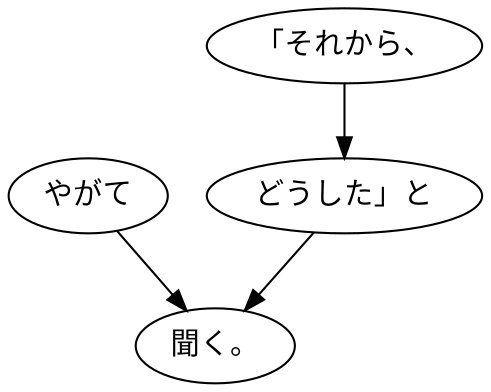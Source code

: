 digraph graph1764 {
	node0 [label="やがて"];
	node1 [label="「それから、"];
	node2 [label="どうした」と"];
	node3 [label="聞く。"];
	node0 -> node3;
	node1 -> node2;
	node2 -> node3;
}
